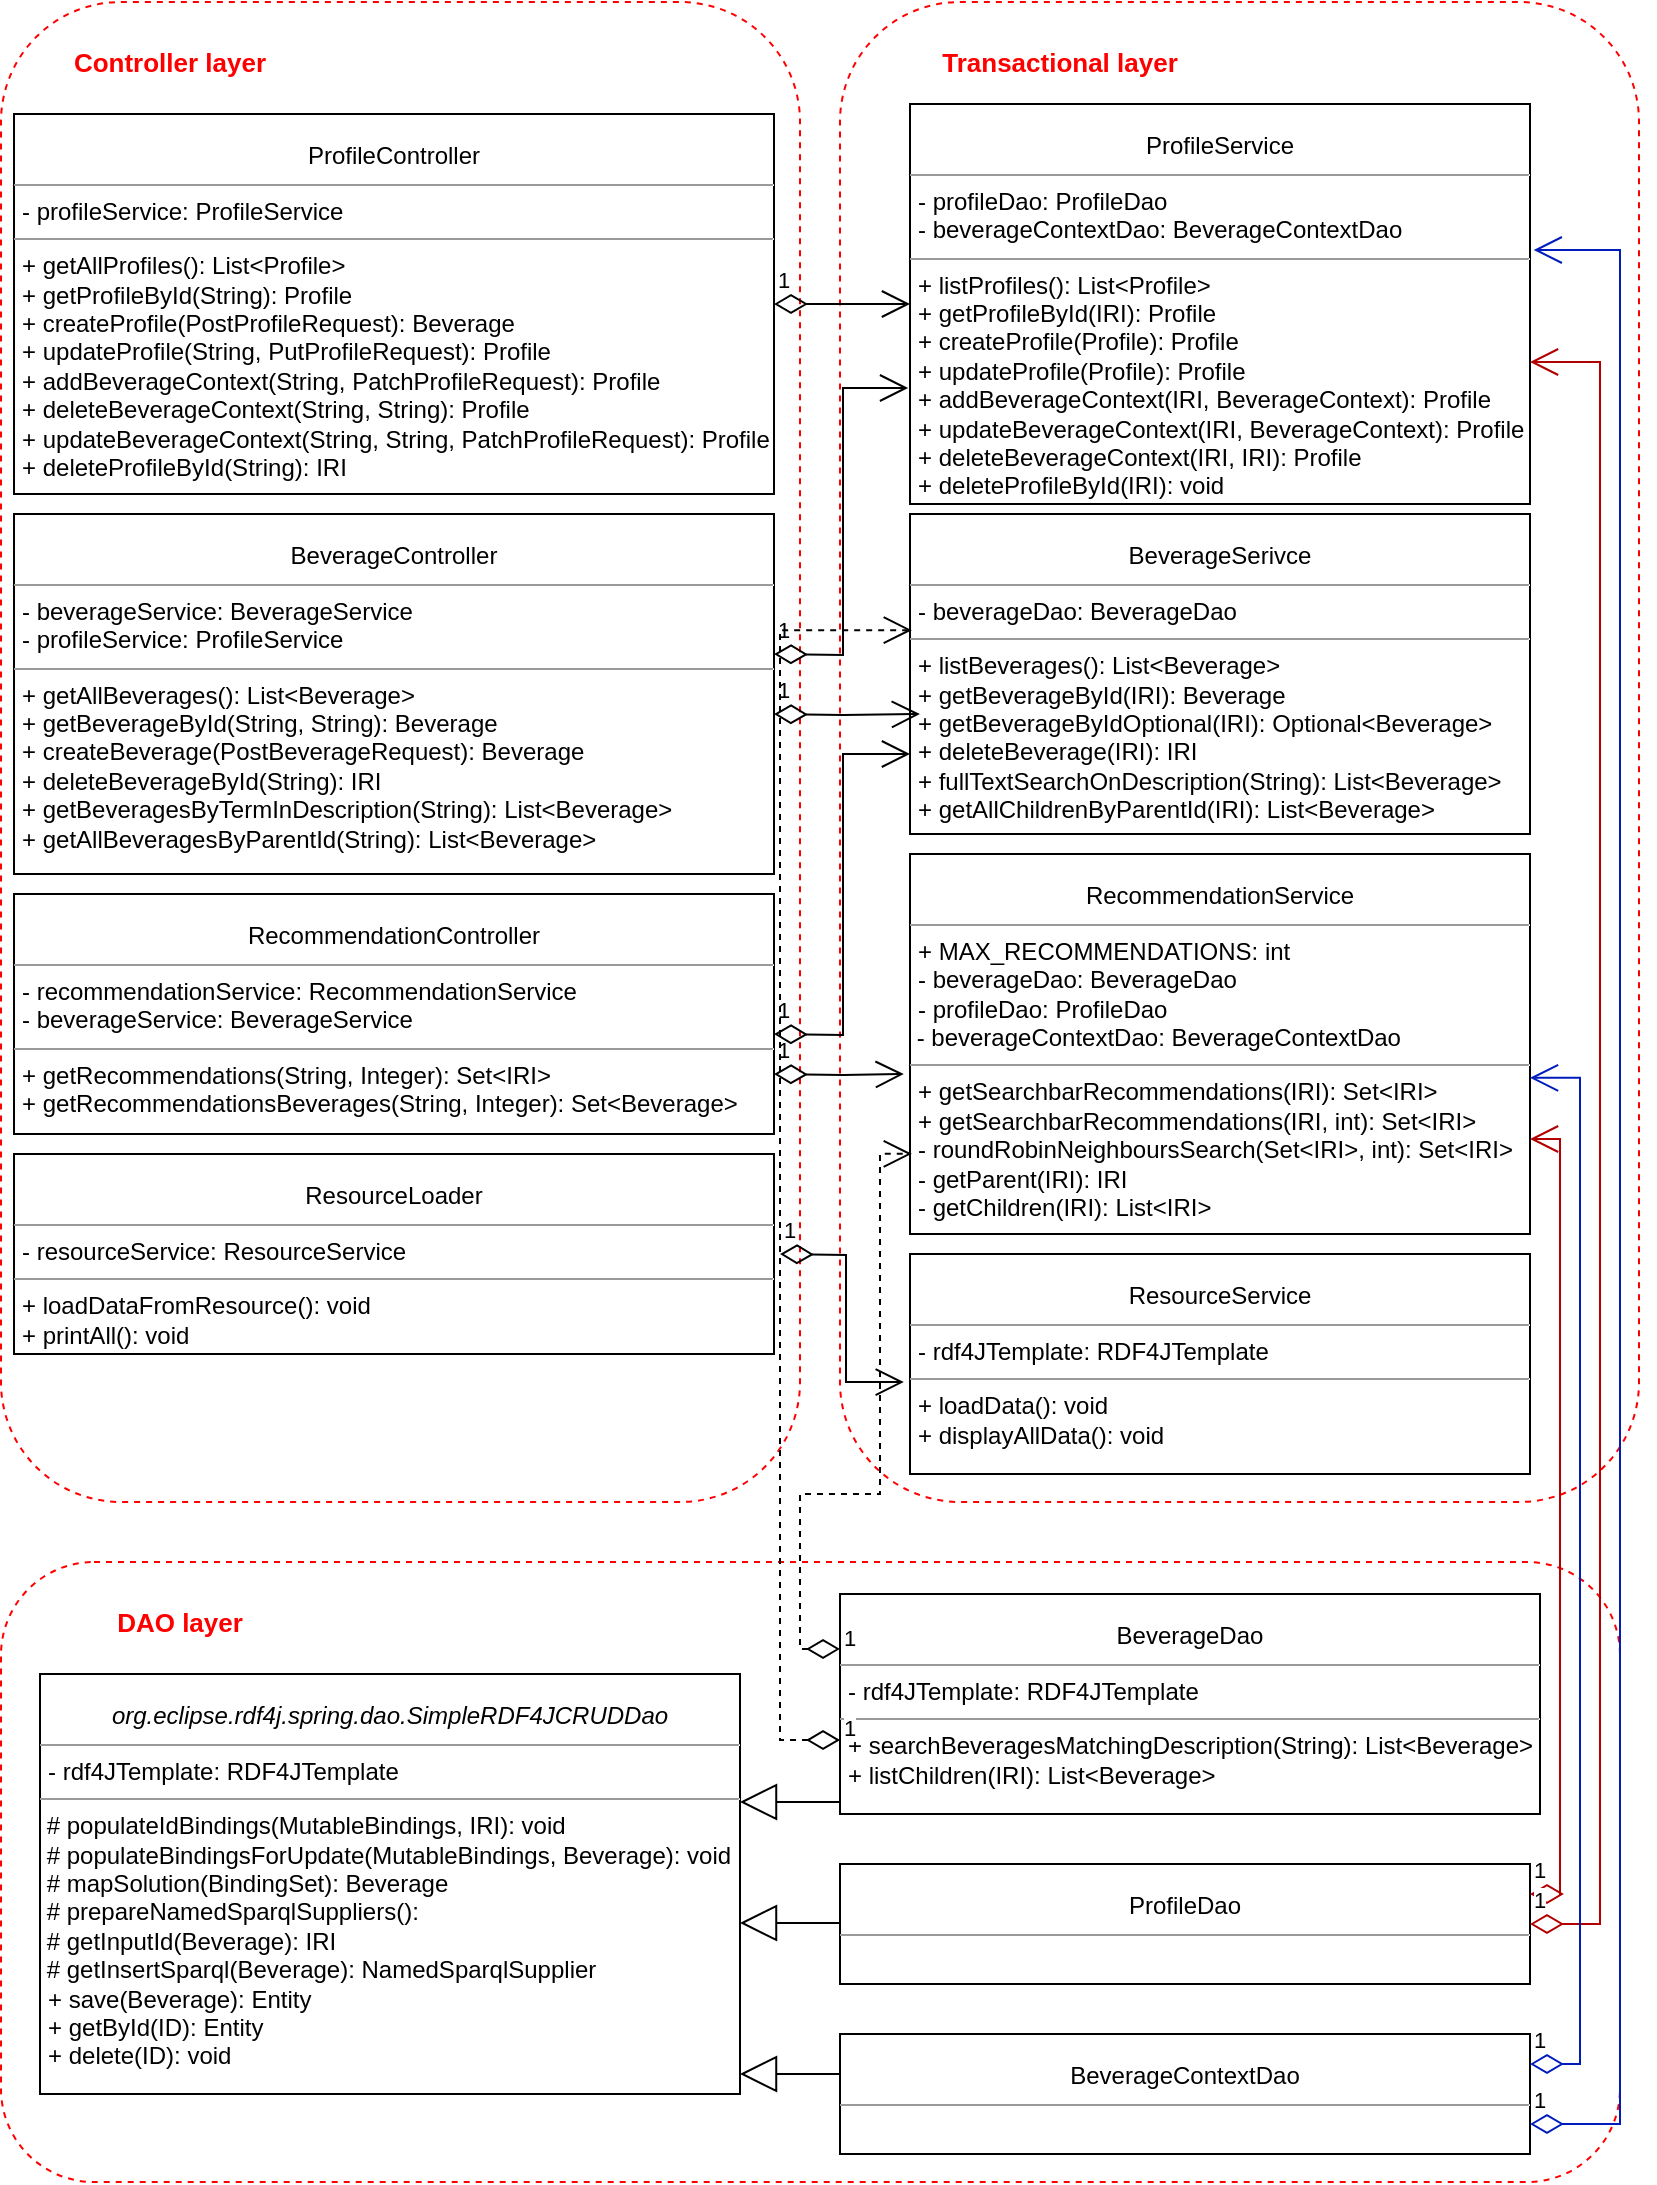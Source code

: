 <mxfile version="15.8.3" type="device"><diagram name="Page-1" id="c4acf3e9-155e-7222-9cf6-157b1a14988f"><mxGraphModel dx="1426" dy="-349" grid="1" gridSize="10" guides="1" tooltips="1" connect="1" arrows="1" fold="1" page="1" pageScale="1" pageWidth="827" pageHeight="1169" background="none" math="0" shadow="0"><root><mxCell id="0"/><mxCell id="1" parent="0"/><mxCell id="BE0GaeONwnjkP1JuYPXw-38" value="" style="rounded=1;whiteSpace=wrap;html=1;dashed=1;strokeColor=#FF0000;" vertex="1" parent="1"><mxGeometry x="0.5" y="1970" width="809.5" height="310" as="geometry"/></mxCell><mxCell id="BE0GaeONwnjkP1JuYPXw-37" value="" style="rounded=1;whiteSpace=wrap;html=1;dashed=1;strokeColor=#FF0000;" vertex="1" parent="1"><mxGeometry x="420" y="1190" width="399.5" height="750" as="geometry"/></mxCell><mxCell id="BE0GaeONwnjkP1JuYPXw-35" value="" style="rounded=1;whiteSpace=wrap;html=1;dashed=1;strokeColor=#FF0000;fontStyle=1" vertex="1" parent="1"><mxGeometry x="0.5" y="1190" width="399.5" height="750" as="geometry"/></mxCell><mxCell id="BE0GaeONwnjkP1JuYPXw-1" value="&lt;div align=&quot;center&quot;&gt;&lt;br&gt;&lt;/div&gt;&lt;div align=&quot;center&quot;&gt;BeverageController&lt;/div&gt;&lt;hr size=&quot;1&quot;&gt;&lt;p style=&quot;margin: 0px ; margin-left: 4px&quot;&gt;- beverageService: BeverageService&lt;/p&gt;&lt;p style=&quot;margin: 0px ; margin-left: 4px&quot;&gt;- profileService: ProfileService&lt;br&gt;&lt;/p&gt;&lt;hr size=&quot;1&quot;&gt;&lt;p style=&quot;margin: 0px ; margin-left: 4px&quot;&gt;+ getAllBeverages(): List&amp;lt;Beverage&amp;gt;&lt;br&gt;+ getBeverageById(String, String): Beverage&lt;/p&gt;&lt;p style=&quot;margin: 0px ; margin-left: 4px&quot;&gt;+ createBeverage(PostBeverageRequest): Beverage&lt;/p&gt;&lt;p style=&quot;margin: 0px ; margin-left: 4px&quot;&gt;+ deleteBeverageById(String): IRI&lt;/p&gt;&lt;p style=&quot;margin: 0px ; margin-left: 4px&quot;&gt;+ getBeveragesByTermInDescription(String): List&amp;lt;Beverage&amp;gt;&lt;/p&gt;&lt;p style=&quot;margin: 0px ; margin-left: 4px&quot;&gt;+ getAllBeveragesByParentId(String): List&amp;lt;Beverage&amp;gt;&lt;br&gt;&lt;/p&gt;" style="verticalAlign=top;align=left;overflow=fill;fontSize=12;fontFamily=Helvetica;html=1;rounded=0;shadow=0;comic=0;labelBackgroundColor=none;strokeWidth=1" vertex="1" parent="1"><mxGeometry x="7" y="1446" width="380" height="180" as="geometry"/></mxCell><mxCell id="BE0GaeONwnjkP1JuYPXw-2" value="&lt;div align=&quot;center&quot;&gt;&lt;br&gt;&lt;/div&gt;&lt;div align=&quot;center&quot;&gt;BeverageSerivce&lt;/div&gt;&lt;hr size=&quot;1&quot;&gt;&lt;p style=&quot;margin: 0px ; margin-left: 4px&quot;&gt;- beverageDao: BeverageDao&lt;/p&gt;&lt;hr size=&quot;1&quot;&gt;&lt;p style=&quot;margin: 0px ; margin-left: 4px&quot;&gt;+ listBeverages(): List&amp;lt;Beverage&amp;gt;&lt;br&gt;+ getBeverageById(IRI): Beverage&lt;/p&gt;&lt;p style=&quot;margin: 0px ; margin-left: 4px&quot;&gt;+ getBeverageByIdOptional(IRI): Optional&amp;lt;Beverage&amp;gt;&lt;/p&gt;&lt;p style=&quot;margin: 0px ; margin-left: 4px&quot;&gt;+ deleteBeverage(IRI): IRI&lt;/p&gt;&lt;p style=&quot;margin: 0px ; margin-left: 4px&quot;&gt;+ fullTextSearchOnDescription(String): List&amp;lt;Beverage&amp;gt;&lt;/p&gt;&lt;p style=&quot;margin: 0px ; margin-left: 4px&quot;&gt;+ getAllChildrenByParentId(IRI): List&amp;lt;Beverage&amp;gt;&lt;br&gt;&lt;/p&gt;" style="verticalAlign=top;align=left;overflow=fill;fontSize=12;fontFamily=Helvetica;html=1;rounded=0;shadow=0;comic=0;labelBackgroundColor=none;strokeWidth=1" vertex="1" parent="1"><mxGeometry x="455" y="1446" width="310" height="160" as="geometry"/></mxCell><mxCell id="BE0GaeONwnjkP1JuYPXw-3" value="&lt;div align=&quot;center&quot;&gt;&lt;br&gt;&lt;/div&gt;&lt;div align=&quot;center&quot;&gt;ProfileService&lt;/div&gt;&lt;hr size=&quot;1&quot;&gt;&lt;p style=&quot;margin: 0px ; margin-left: 4px&quot;&gt;- profileDao: ProfileDao&lt;/p&gt;&lt;p style=&quot;margin: 0px ; margin-left: 4px&quot;&gt;- beverageContextDao: BeverageContextDao&lt;br&gt;&lt;/p&gt;&lt;hr size=&quot;1&quot;&gt;&lt;p style=&quot;margin: 0px ; margin-left: 4px&quot;&gt;+ listProfiles(): List&amp;lt;Profile&amp;gt;&lt;br&gt;+ getProfileById(IRI): Profile&lt;br&gt;&lt;/p&gt;&lt;p style=&quot;margin: 0px ; margin-left: 4px&quot;&gt;+ createProfile(Profile): Profile&lt;/p&gt;&lt;p style=&quot;margin: 0px ; margin-left: 4px&quot;&gt;+ updateProfile(Profile): Profile&lt;/p&gt;&lt;p style=&quot;margin: 0px ; margin-left: 4px&quot;&gt;+ addBeverageContext(IRI, BeverageContext): Profile&lt;/p&gt;&lt;p style=&quot;margin: 0px ; margin-left: 4px&quot;&gt;+ updateBeverageContext(IRI, BeverageContext): Profile&lt;/p&gt;&lt;p style=&quot;margin: 0px ; margin-left: 4px&quot;&gt;+ deleteBeverageContext(IRI, IRI): Profile&lt;/p&gt;&lt;p style=&quot;margin: 0px ; margin-left: 4px&quot;&gt;+ deleteProfileById(IRI): void&lt;br&gt;&lt;/p&gt;" style="verticalAlign=top;align=left;overflow=fill;fontSize=12;fontFamily=Helvetica;html=1;rounded=0;shadow=0;comic=0;labelBackgroundColor=none;strokeWidth=1" vertex="1" parent="1"><mxGeometry x="455" y="1241" width="310" height="200" as="geometry"/></mxCell><mxCell id="BE0GaeONwnjkP1JuYPXw-4" value="&lt;div align=&quot;center&quot;&gt;&lt;br&gt;&lt;/div&gt;&lt;div align=&quot;center&quot;&gt;RecommendationService&lt;/div&gt;&lt;hr size=&quot;1&quot;&gt;&lt;p style=&quot;margin: 0px ; margin-left: 4px&quot;&gt;+ MAX_RECOMMENDATIONS: int&lt;br&gt;&lt;/p&gt;&lt;p style=&quot;margin: 0px ; margin-left: 4px&quot;&gt;- beverageDao: BeverageDao&lt;/p&gt;&lt;p style=&quot;margin: 0px ; margin-left: 4px&quot;&gt;- profileDao: ProfileDao&lt;/p&gt;&amp;nbsp;- beverageContextDao: BeverageContextDao&lt;hr size=&quot;1&quot;&gt;&lt;p style=&quot;margin: 0px ; margin-left: 4px&quot;&gt;+ getSearchbarRecommendations(IRI): Set&amp;lt;IRI&amp;gt;&lt;br&gt;+ getSearchbarRecommendations(IRI, int): Set&amp;lt;IRI&amp;gt;&lt;/p&gt;&lt;p style=&quot;margin: 0px ; margin-left: 4px&quot;&gt;- roundRobinNeighboursSearch(Set&amp;lt;IRI&amp;gt;, int): Set&amp;lt;IRI&amp;gt;&lt;/p&gt;&lt;p style=&quot;margin: 0px ; margin-left: 4px&quot;&gt;- getParent(IRI): IRI&lt;/p&gt;&lt;p style=&quot;margin: 0px ; margin-left: 4px&quot;&gt;- getChildren(IRI): List&amp;lt;IRI&amp;gt;&lt;/p&gt;&lt;p style=&quot;margin: 0px ; margin-left: 4px&quot;&gt;&lt;br&gt;&lt;/p&gt;" style="verticalAlign=top;align=left;overflow=fill;fontSize=12;fontFamily=Helvetica;html=1;rounded=0;shadow=0;comic=0;labelBackgroundColor=none;strokeWidth=1" vertex="1" parent="1"><mxGeometry x="455" y="1616" width="310" height="190" as="geometry"/></mxCell><mxCell id="BE0GaeONwnjkP1JuYPXw-5" value="&lt;div align=&quot;center&quot;&gt;&lt;br&gt;&lt;/div&gt;&lt;div align=&quot;center&quot;&gt;ResourceService&lt;/div&gt;&lt;hr size=&quot;1&quot;&gt;&lt;p style=&quot;margin: 0px ; margin-left: 4px&quot;&gt;- rdf4JTemplate: RDF4JTemplate&lt;/p&gt;&lt;hr size=&quot;1&quot;&gt;&lt;p style=&quot;margin: 0px ; margin-left: 4px&quot;&gt;+ loadData(): void&lt;br&gt;+ displayAllData(): void&lt;/p&gt;&lt;br&gt;&lt;p style=&quot;margin: 0px ; margin-left: 4px&quot;&gt;&lt;br&gt;&lt;/p&gt;" style="verticalAlign=top;align=left;overflow=fill;fontSize=12;fontFamily=Helvetica;html=1;rounded=0;shadow=0;comic=0;labelBackgroundColor=none;strokeWidth=1" vertex="1" parent="1"><mxGeometry x="455" y="1816" width="310" height="110" as="geometry"/></mxCell><mxCell id="BE0GaeONwnjkP1JuYPXw-6" value="&lt;div align=&quot;center&quot;&gt;&lt;br&gt;&lt;/div&gt;&lt;div align=&quot;center&quot;&gt;ProfileController&lt;/div&gt;&lt;hr size=&quot;1&quot;&gt;&lt;p style=&quot;margin: 0px ; margin-left: 4px&quot;&gt;- profileService: ProfileService&lt;/p&gt;&lt;hr size=&quot;1&quot;&gt;&lt;p style=&quot;margin: 0px ; margin-left: 4px&quot;&gt;+ getAllProfiles(): List&amp;lt;Profile&amp;gt;&lt;br&gt;+ getProfileById(String): Profile&lt;/p&gt;&lt;p style=&quot;margin: 0px ; margin-left: 4px&quot;&gt;+ createProfile(PostProfileRequest): Beverage&lt;/p&gt;&lt;p style=&quot;margin: 0px ; margin-left: 4px&quot;&gt;+ updateProfile(String, PutProfileRequest): Profile&lt;/p&gt;&lt;p style=&quot;margin: 0px ; margin-left: 4px&quot;&gt;+ addBeverageContext(String, PatchProfileRequest): Profile&lt;br&gt;&lt;/p&gt;&lt;p style=&quot;margin: 0px ; margin-left: 4px&quot;&gt;+ deleteBeverageContext(String, String): Profile&lt;br&gt;&lt;/p&gt;&lt;p style=&quot;margin: 0px ; margin-left: 4px&quot;&gt;+ updateBeverageContext(String, String, PatchProfileRequest): Profile&lt;br&gt;&lt;/p&gt;&lt;p style=&quot;margin: 0px ; margin-left: 4px&quot;&gt;+ deleteProfileById(String): IRI&lt;br&gt;&lt;/p&gt;&lt;div&gt;&lt;br&gt;&lt;/div&gt;" style="verticalAlign=top;align=left;overflow=fill;fontSize=12;fontFamily=Helvetica;html=1;rounded=0;shadow=0;comic=0;labelBackgroundColor=none;strokeWidth=1" vertex="1" parent="1"><mxGeometry x="7" y="1246" width="380" height="190" as="geometry"/></mxCell><mxCell id="BE0GaeONwnjkP1JuYPXw-7" value="&lt;div align=&quot;center&quot;&gt;&lt;br&gt;&lt;/div&gt;&lt;div align=&quot;center&quot;&gt;RecommendationController&lt;/div&gt;&lt;hr size=&quot;1&quot;&gt;&lt;p style=&quot;margin: 0px ; margin-left: 4px&quot;&gt;- recommendationService: RecommendationService&lt;/p&gt;&lt;p style=&quot;margin: 0px ; margin-left: 4px&quot;&gt;- beverageService: BeverageService&lt;br&gt;&lt;/p&gt;&lt;hr size=&quot;1&quot;&gt;&lt;p style=&quot;margin: 0px ; margin-left: 4px&quot;&gt;+ getRecommendations(String, Integer): Set&amp;lt;IRI&amp;gt;&lt;br&gt;+ getRecommendationsBeverages(String, Integer): Set&amp;lt;Beverage&amp;gt;&lt;/p&gt;&lt;div&gt;&lt;br&gt;&lt;/div&gt;" style="verticalAlign=top;align=left;overflow=fill;fontSize=12;fontFamily=Helvetica;html=1;rounded=0;shadow=0;comic=0;labelBackgroundColor=none;strokeWidth=1" vertex="1" parent="1"><mxGeometry x="7" y="1636" width="380" height="120" as="geometry"/></mxCell><mxCell id="BE0GaeONwnjkP1JuYPXw-8" value="&lt;div align=&quot;center&quot;&gt;&lt;br&gt;&lt;/div&gt;&lt;div align=&quot;center&quot;&gt;ResourceLoader&lt;/div&gt;&lt;hr size=&quot;1&quot;&gt;&lt;p style=&quot;margin: 0px ; margin-left: 4px&quot;&gt;- resourceService: ResourceService&lt;/p&gt;&lt;hr size=&quot;1&quot;&gt;&lt;p style=&quot;margin: 0px ; margin-left: 4px&quot;&gt;+ loadDataFromResource(): void&lt;br&gt;+ printAll(): void&lt;/p&gt;&lt;div&gt;&lt;br&gt;&lt;/div&gt;" style="verticalAlign=top;align=left;overflow=fill;fontSize=12;fontFamily=Helvetica;html=1;rounded=0;shadow=0;comic=0;labelBackgroundColor=none;strokeWidth=1" vertex="1" parent="1"><mxGeometry x="7" y="1766" width="380" height="100" as="geometry"/></mxCell><mxCell id="BE0GaeONwnjkP1JuYPXw-9" value="&lt;div align=&quot;center&quot;&gt;&lt;br&gt;&lt;/div&gt;&lt;div align=&quot;center&quot;&gt;BeverageDao&lt;/div&gt;&lt;hr size=&quot;1&quot;&gt;&lt;p style=&quot;margin: 0px ; margin-left: 4px&quot;&gt;- rdf4JTemplate: RDF4JTemplate&lt;/p&gt;&lt;hr size=&quot;1&quot;&gt;&lt;p style=&quot;margin: 0px ; margin-left: 4px&quot;&gt;+ searchBeveragesMatchingDescription(String): List&amp;lt;Beverage&amp;gt;&lt;/p&gt;&lt;p style=&quot;margin: 0px ; margin-left: 4px&quot;&gt;+ listChildren(IRI): List&amp;lt;Beverage&amp;gt;&lt;/p&gt;&lt;p style=&quot;margin: 0px ; margin-left: 4px&quot;&gt;&lt;br&gt;&lt;/p&gt;" style="verticalAlign=top;align=left;overflow=fill;fontSize=12;fontFamily=Helvetica;html=1;rounded=0;shadow=0;comic=0;labelBackgroundColor=none;strokeWidth=1" vertex="1" parent="1"><mxGeometry x="420" y="1986" width="350" height="110" as="geometry"/></mxCell><mxCell id="BE0GaeONwnjkP1JuYPXw-10" value="&lt;div align=&quot;center&quot;&gt;&lt;br&gt;&lt;/div&gt;&lt;div align=&quot;center&quot;&gt;&lt;i&gt;org.eclipse.rdf4j.spring.dao.SimpleRDF4JCRUDDao&lt;/i&gt;&lt;/div&gt;&lt;hr size=&quot;1&quot;&gt;&lt;p style=&quot;margin: 0px ; margin-left: 4px&quot;&gt;- rdf4JTemplate: RDF4JTemplate&lt;/p&gt;&lt;hr size=&quot;1&quot;&gt;&amp;nbsp;# populateIdBindings(MutableBindings, IRI): void&lt;br&gt;&amp;nbsp;# populateBindingsForUpdate(MutableBindings, Beverage): void&lt;br&gt;&amp;nbsp;# mapSolution(BindingSet): Beverage&lt;br&gt;&amp;nbsp;# prepareNamedSparqlSuppliers(): &lt;br&gt;&amp;nbsp;# getInputId(Beverage): IRI&lt;br&gt;&amp;nbsp;# getInsertSparql(Beverage): NamedSparqlSupplier&lt;p style=&quot;margin: 0px ; margin-left: 4px&quot;&gt;+ save(Beverage): Entity&lt;/p&gt;&lt;p style=&quot;margin: 0px ; margin-left: 4px&quot;&gt;+ getById(ID): Entity&lt;br&gt;&lt;/p&gt;&lt;p style=&quot;margin: 0px ; margin-left: 4px&quot;&gt;+ delete(ID): void&lt;br&gt;&lt;/p&gt;&lt;p style=&quot;margin: 0px ; margin-left: 4px&quot;&gt;&lt;br&gt;&lt;/p&gt;" style="verticalAlign=top;align=left;overflow=fill;fontSize=12;fontFamily=Helvetica;html=1;rounded=0;shadow=0;comic=0;labelBackgroundColor=none;strokeWidth=1" vertex="1" parent="1"><mxGeometry x="20" y="2026" width="350" height="210" as="geometry"/></mxCell><mxCell id="BE0GaeONwnjkP1JuYPXw-11" value="&lt;div align=&quot;center&quot;&gt;&lt;br&gt;&lt;/div&gt;&lt;div align=&quot;center&quot;&gt;ProfileDao&lt;/div&gt;&lt;hr size=&quot;1&quot;&gt;&lt;p style=&quot;margin: 0px ; margin-left: 4px&quot;&gt;&lt;br&gt;&lt;/p&gt;&lt;hr size=&quot;1&quot;&gt;&lt;p style=&quot;margin: 0px ; margin-left: 4px&quot;&gt;&lt;br&gt;&lt;/p&gt;&lt;p style=&quot;margin: 0px ; margin-left: 4px&quot;&gt;&lt;br&gt;&lt;/p&gt;" style="verticalAlign=top;align=left;overflow=fill;fontSize=12;fontFamily=Helvetica;html=1;rounded=0;shadow=0;comic=0;labelBackgroundColor=none;strokeWidth=1" vertex="1" parent="1"><mxGeometry x="420" y="2121" width="345" height="60" as="geometry"/></mxCell><mxCell id="BE0GaeONwnjkP1JuYPXw-12" value="&lt;div align=&quot;center&quot;&gt;&lt;br&gt;&lt;/div&gt;&lt;div align=&quot;center&quot;&gt;BeverageContextDao&lt;/div&gt;&lt;hr size=&quot;1&quot;&gt;&lt;p style=&quot;margin: 0px ; margin-left: 4px&quot;&gt;&lt;br&gt;&lt;/p&gt;&lt;hr size=&quot;1&quot;&gt;&lt;p style=&quot;margin: 0px ; margin-left: 4px&quot;&gt;&lt;br&gt;&lt;/p&gt;&lt;p style=&quot;margin: 0px ; margin-left: 4px&quot;&gt;&lt;br&gt;&lt;/p&gt;" style="verticalAlign=top;align=left;overflow=fill;fontSize=12;fontFamily=Helvetica;html=1;rounded=0;shadow=0;comic=0;labelBackgroundColor=none;strokeWidth=1" vertex="1" parent="1"><mxGeometry x="420" y="2206" width="345" height="60" as="geometry"/></mxCell><mxCell id="BE0GaeONwnjkP1JuYPXw-13" value="1" style="endArrow=open;html=1;endSize=12;startArrow=diamondThin;startSize=14;startFill=0;edgeStyle=orthogonalEdgeStyle;align=left;verticalAlign=bottom;rounded=0;exitX=1;exitY=0.5;exitDx=0;exitDy=0;" edge="1" parent="1" source="BE0GaeONwnjkP1JuYPXw-6" target="BE0GaeONwnjkP1JuYPXw-3"><mxGeometry x="-1" y="3" relative="1" as="geometry"><mxPoint x="320" y="1666" as="sourcePoint"/><mxPoint x="480" y="1666" as="targetPoint"/></mxGeometry></mxCell><mxCell id="BE0GaeONwnjkP1JuYPXw-14" value="1" style="endArrow=open;html=1;endSize=12;startArrow=diamondThin;startSize=14;startFill=0;edgeStyle=orthogonalEdgeStyle;align=left;verticalAlign=bottom;rounded=0;exitX=1;exitY=0.5;exitDx=0;exitDy=0;entryX=0.016;entryY=0.625;entryDx=0;entryDy=0;entryPerimeter=0;" edge="1" parent="1" target="BE0GaeONwnjkP1JuYPXw-2"><mxGeometry x="-1" y="3" relative="1" as="geometry"><mxPoint x="387" y="1546" as="sourcePoint"/><mxPoint x="430" y="1546" as="targetPoint"/></mxGeometry></mxCell><mxCell id="BE0GaeONwnjkP1JuYPXw-15" value="1" style="endArrow=open;html=1;endSize=12;startArrow=diamondThin;startSize=14;startFill=0;edgeStyle=orthogonalEdgeStyle;align=left;verticalAlign=bottom;rounded=0;exitX=1;exitY=0.5;exitDx=0;exitDy=0;entryX=-0.003;entryY=0.71;entryDx=0;entryDy=0;entryPerimeter=0;" edge="1" parent="1" target="BE0GaeONwnjkP1JuYPXw-3"><mxGeometry x="-1" y="3" relative="1" as="geometry"><mxPoint x="387" y="1516" as="sourcePoint"/><mxPoint x="510" y="1516" as="targetPoint"/></mxGeometry></mxCell><mxCell id="BE0GaeONwnjkP1JuYPXw-16" value="1" style="endArrow=open;html=1;endSize=12;startArrow=diamondThin;startSize=14;startFill=0;edgeStyle=orthogonalEdgeStyle;align=left;verticalAlign=bottom;rounded=0;exitX=1;exitY=0.5;exitDx=0;exitDy=0;entryX=-0.01;entryY=0.579;entryDx=0;entryDy=0;entryPerimeter=0;" edge="1" parent="1" target="BE0GaeONwnjkP1JuYPXw-4"><mxGeometry x="-1" y="3" relative="1" as="geometry"><mxPoint x="387" y="1726" as="sourcePoint"/><mxPoint x="440" y="1726" as="targetPoint"/></mxGeometry></mxCell><mxCell id="BE0GaeONwnjkP1JuYPXw-17" value="1" style="endArrow=open;html=1;endSize=12;startArrow=diamondThin;startSize=14;startFill=0;edgeStyle=orthogonalEdgeStyle;align=left;verticalAlign=bottom;rounded=0;exitX=1;exitY=0.5;exitDx=0;exitDy=0;entryX=0;entryY=0.75;entryDx=0;entryDy=0;" edge="1" parent="1" target="BE0GaeONwnjkP1JuYPXw-2"><mxGeometry x="-1" y="3" relative="1" as="geometry"><mxPoint x="387" y="1706" as="sourcePoint"/><mxPoint x="510" y="1706" as="targetPoint"/></mxGeometry></mxCell><mxCell id="BE0GaeONwnjkP1JuYPXw-18" value="1" style="endArrow=open;html=1;endSize=12;startArrow=diamondThin;startSize=14;startFill=0;edgeStyle=orthogonalEdgeStyle;align=left;verticalAlign=bottom;rounded=0;exitX=1;exitY=0.5;exitDx=0;exitDy=0;entryX=-0.01;entryY=0.582;entryDx=0;entryDy=0;entryPerimeter=0;" edge="1" parent="1" target="BE0GaeONwnjkP1JuYPXw-5"><mxGeometry x="-1" y="3" relative="1" as="geometry"><mxPoint x="390" y="1816" as="sourcePoint"/><mxPoint x="513" y="1816" as="targetPoint"/></mxGeometry></mxCell><mxCell id="BE0GaeONwnjkP1JuYPXw-19" value="1" style="endArrow=open;html=1;endSize=12;startArrow=diamondThin;startSize=14;startFill=0;edgeStyle=orthogonalEdgeStyle;align=left;verticalAlign=bottom;rounded=0;exitX=1;exitY=0.25;exitDx=0;exitDy=0;entryX=1;entryY=0.75;entryDx=0;entryDy=0;fillColor=#e51400;strokeColor=#B20000;" edge="1" parent="1" source="BE0GaeONwnjkP1JuYPXw-11" target="BE0GaeONwnjkP1JuYPXw-4"><mxGeometry x="-1" y="3" relative="1" as="geometry"><mxPoint x="290" y="1946" as="sourcePoint"/><mxPoint x="413" y="1946" as="targetPoint"/><Array as="points"><mxPoint x="780" y="2136"/><mxPoint x="780" y="1759"/></Array></mxGeometry></mxCell><mxCell id="BE0GaeONwnjkP1JuYPXw-20" value="1" style="endArrow=open;html=1;endSize=12;startArrow=diamondThin;startSize=14;startFill=0;edgeStyle=orthogonalEdgeStyle;align=left;verticalAlign=bottom;rounded=0;exitX=1;exitY=0.5;exitDx=0;exitDy=0;entryX=1;entryY=0.645;entryDx=0;entryDy=0;entryPerimeter=0;fillColor=#e51400;strokeColor=#B20000;" edge="1" parent="1" source="BE0GaeONwnjkP1JuYPXw-11" target="BE0GaeONwnjkP1JuYPXw-3"><mxGeometry x="-1" y="3" relative="1" as="geometry"><mxPoint x="660" y="2086" as="sourcePoint"/><mxPoint x="783" y="2086" as="targetPoint"/><Array as="points"><mxPoint x="800" y="2151"/><mxPoint x="800" y="1370"/></Array></mxGeometry></mxCell><mxCell id="BE0GaeONwnjkP1JuYPXw-21" value="1" style="endArrow=open;html=1;endSize=12;startArrow=diamondThin;startSize=14;startFill=0;edgeStyle=orthogonalEdgeStyle;align=left;verticalAlign=bottom;rounded=0;exitX=1;exitY=0.25;exitDx=0;exitDy=0;entryX=1;entryY=0.589;entryDx=0;entryDy=0;entryPerimeter=0;fillColor=#0050ef;strokeColor=#001DBC;" edge="1" parent="1" source="BE0GaeONwnjkP1JuYPXw-12" target="BE0GaeONwnjkP1JuYPXw-4"><mxGeometry x="-1" y="3" relative="1" as="geometry"><mxPoint x="317" y="1966" as="sourcePoint"/><mxPoint x="440" y="1966" as="targetPoint"/><Array as="points"><mxPoint x="790" y="2221"/><mxPoint x="790" y="1728"/></Array></mxGeometry></mxCell><mxCell id="BE0GaeONwnjkP1JuYPXw-27" value="1" style="endArrow=open;html=1;endSize=12;startArrow=diamondThin;startSize=14;startFill=0;edgeStyle=orthogonalEdgeStyle;align=left;verticalAlign=bottom;rounded=0;exitX=1;exitY=0.75;exitDx=0;exitDy=0;entryX=1.006;entryY=0.365;entryDx=0;entryDy=0;entryPerimeter=0;fillColor=#0050ef;strokeColor=#001DBC;" edge="1" parent="1" source="BE0GaeONwnjkP1JuYPXw-12" target="BE0GaeONwnjkP1JuYPXw-3"><mxGeometry x="-1" y="3" relative="1" as="geometry"><mxPoint x="765" y="2099.1" as="sourcePoint"/><mxPoint x="765" y="1756.01" as="targetPoint"/><Array as="points"><mxPoint x="810" y="2251"/><mxPoint x="810" y="1314"/></Array></mxGeometry></mxCell><mxCell id="BE0GaeONwnjkP1JuYPXw-29" value="1" style="endArrow=open;html=1;endSize=12;startArrow=diamondThin;startSize=14;startFill=0;edgeStyle=orthogonalEdgeStyle;align=left;verticalAlign=bottom;rounded=0;strokeColor=#000000;dashed=1;exitX=0;exitY=0.25;exitDx=0;exitDy=0;entryX=0.003;entryY=0.789;entryDx=0;entryDy=0;entryPerimeter=0;" edge="1" parent="1" source="BE0GaeONwnjkP1JuYPXw-9" target="BE0GaeONwnjkP1JuYPXw-4"><mxGeometry x="-1" y="3" relative="1" as="geometry"><mxPoint x="197" y="1936" as="sourcePoint"/><mxPoint x="357" y="1936" as="targetPoint"/><Array as="points"><mxPoint x="400" y="2014"/><mxPoint x="400" y="1936"/><mxPoint x="440" y="1936"/><mxPoint x="440" y="1766"/></Array></mxGeometry></mxCell><mxCell id="BE0GaeONwnjkP1JuYPXw-31" value="1" style="endArrow=open;html=1;endSize=12;startArrow=diamondThin;startSize=14;startFill=0;edgeStyle=orthogonalEdgeStyle;align=left;verticalAlign=bottom;rounded=0;dashed=1;strokeColor=#000000;exitX=0;exitY=0.664;exitDx=0;exitDy=0;exitPerimeter=0;entryX=0.003;entryY=0.363;entryDx=0;entryDy=0;entryPerimeter=0;" edge="1" parent="1" source="BE0GaeONwnjkP1JuYPXw-9" target="BE0GaeONwnjkP1JuYPXw-2"><mxGeometry x="-1" y="3" relative="1" as="geometry"><mxPoint x="240" y="1946" as="sourcePoint"/><mxPoint x="400" y="1946" as="targetPoint"/><Array as="points"><mxPoint x="390" y="2059"/><mxPoint x="390" y="1504"/></Array></mxGeometry></mxCell><mxCell id="BE0GaeONwnjkP1JuYPXw-32" value="" style="endArrow=block;endSize=16;endFill=0;html=1;rounded=0;strokeColor=#000000;" edge="1" parent="1"><mxGeometry width="160" relative="1" as="geometry"><mxPoint x="420" y="2090" as="sourcePoint"/><mxPoint x="370" y="2090" as="targetPoint"/></mxGeometry></mxCell><mxCell id="BE0GaeONwnjkP1JuYPXw-33" value="" style="endArrow=block;endSize=16;endFill=0;html=1;rounded=0;strokeColor=#000000;" edge="1" parent="1"><mxGeometry width="160" relative="1" as="geometry"><mxPoint x="420" y="2150.5" as="sourcePoint"/><mxPoint x="370" y="2150.5" as="targetPoint"/></mxGeometry></mxCell><mxCell id="BE0GaeONwnjkP1JuYPXw-34" value="" style="endArrow=block;endSize=16;endFill=0;html=1;rounded=0;strokeColor=#000000;" edge="1" parent="1"><mxGeometry width="160" relative="1" as="geometry"><mxPoint x="420" y="2226" as="sourcePoint"/><mxPoint x="370" y="2226" as="targetPoint"/></mxGeometry></mxCell><mxCell id="BE0GaeONwnjkP1JuYPXw-39" value="Controller layer" style="text;html=1;strokeColor=none;fillColor=none;align=center;verticalAlign=middle;whiteSpace=wrap;rounded=0;dashed=1;fontSize=13;fontStyle=1;fontColor=#FF0000;" vertex="1" parent="1"><mxGeometry x="30" y="1200" width="110" height="40" as="geometry"/></mxCell><mxCell id="BE0GaeONwnjkP1JuYPXw-40" value="Transactional layer" style="text;html=1;strokeColor=none;fillColor=none;align=center;verticalAlign=middle;whiteSpace=wrap;rounded=0;dashed=1;fontSize=13;fontStyle=1;fontColor=#FF0000;" vertex="1" parent="1"><mxGeometry x="470" y="1200" width="120" height="40" as="geometry"/></mxCell><mxCell id="BE0GaeONwnjkP1JuYPXw-41" value="DAO layer" style="text;html=1;strokeColor=none;fillColor=none;align=center;verticalAlign=middle;whiteSpace=wrap;rounded=0;dashed=1;fontSize=13;fontStyle=1;fontColor=#FF0000;" vertex="1" parent="1"><mxGeometry x="30" y="1980" width="120" height="40" as="geometry"/></mxCell></root></mxGraphModel></diagram></mxfile>